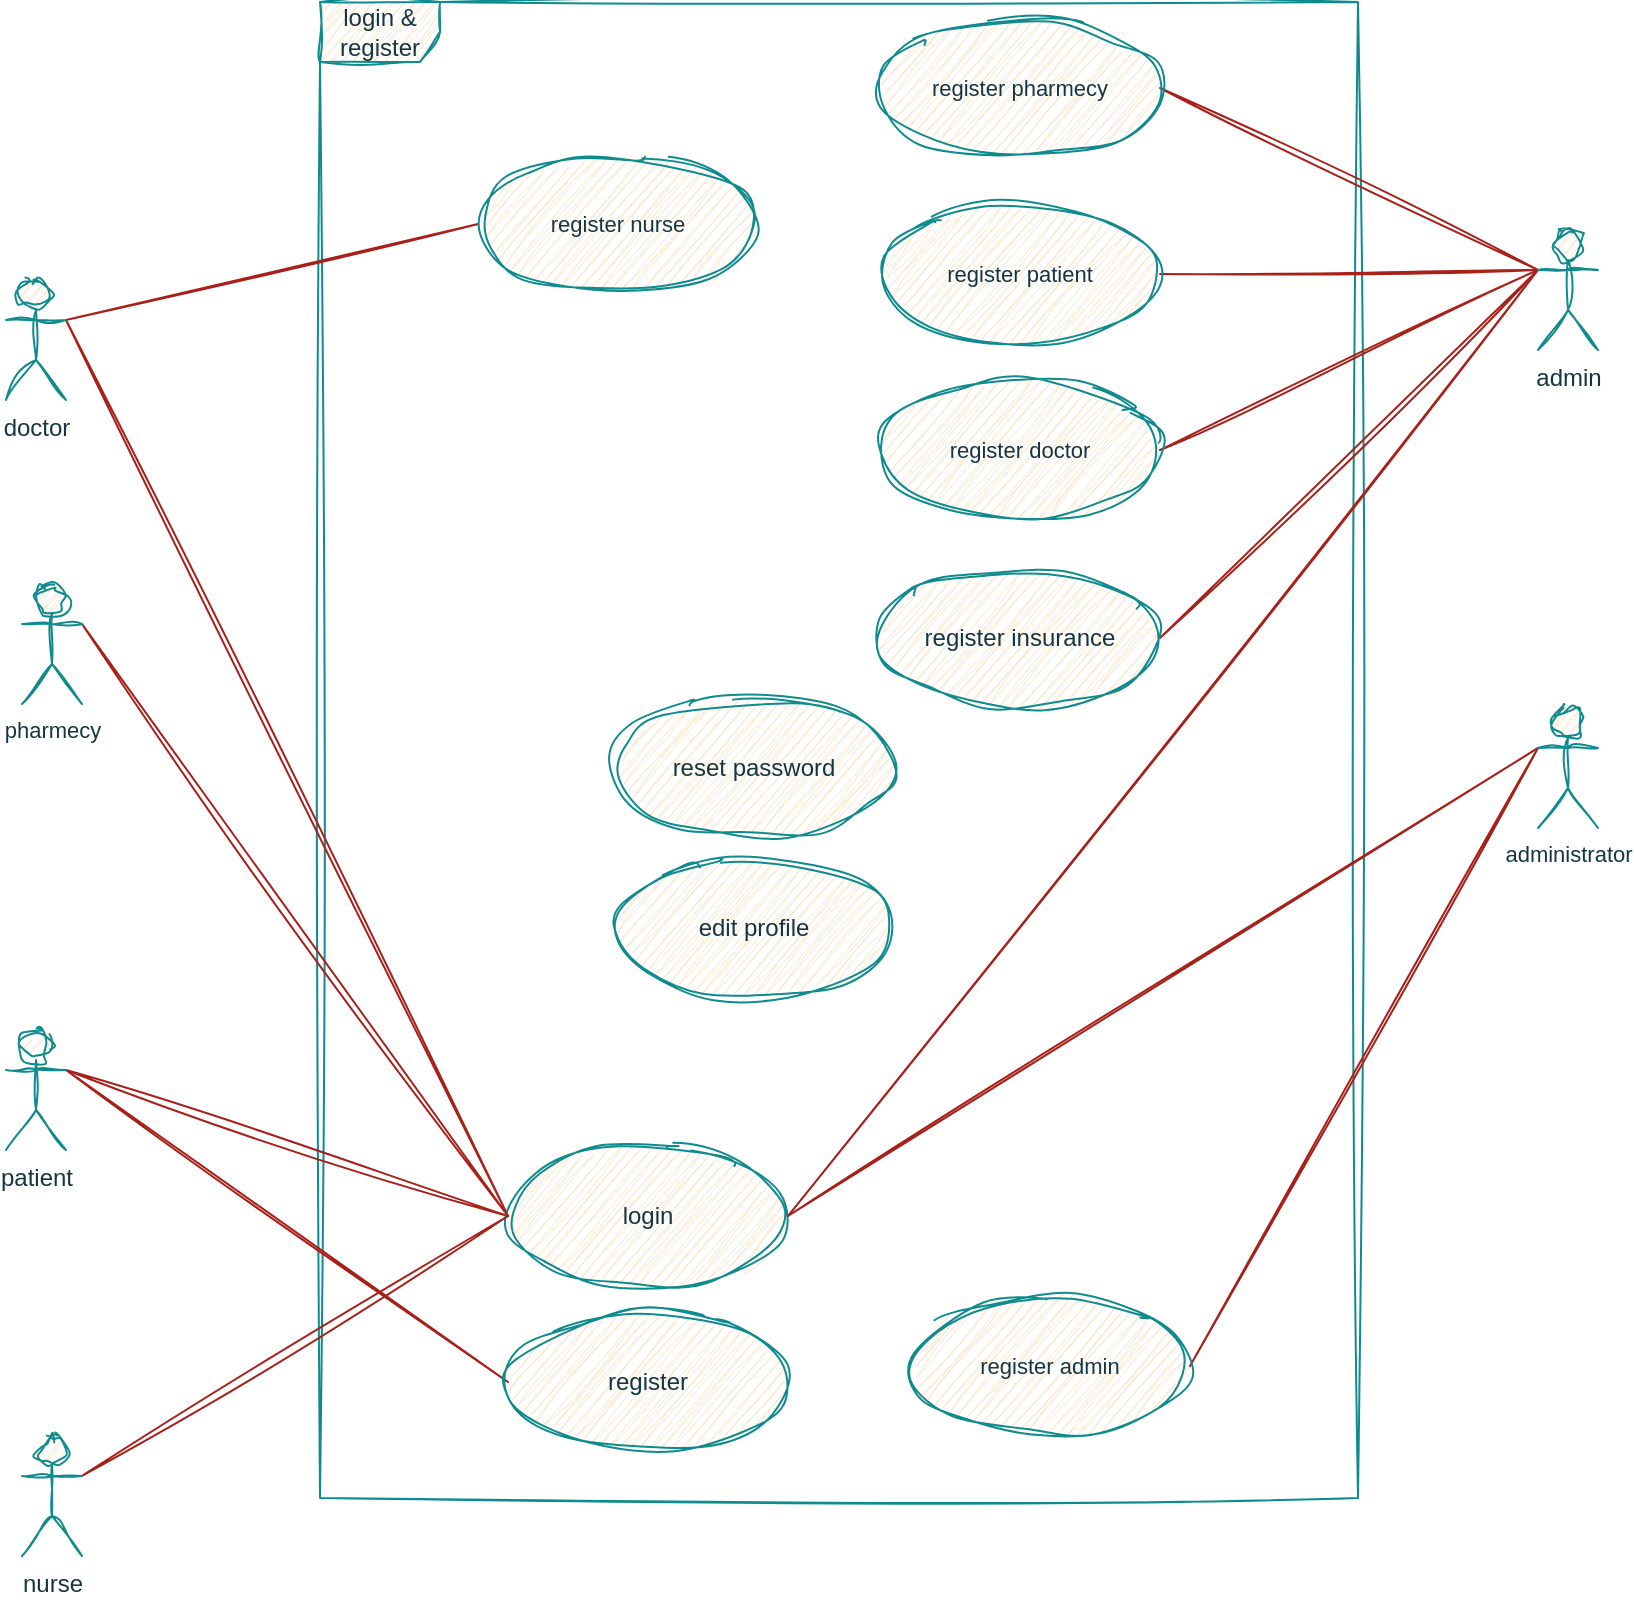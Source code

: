 <mxfile version="27.0.2">
  <diagram name="Page-1" id="A3ksgPkzCVJpPuWKnO4q">
    <mxGraphModel dx="1186" dy="750" grid="0" gridSize="10" guides="1" tooltips="1" connect="1" arrows="1" fold="1" page="1" pageScale="1" pageWidth="850" pageHeight="1100" math="0" shadow="0">
      <root>
        <mxCell id="0" />
        <mxCell id="1" parent="0" />
        <mxCell id="mt5dM_ia1XG6Ns7oPwQv-1" value="login &amp;amp; register" style="shape=umlFrame;whiteSpace=wrap;html=1;pointerEvents=0;labelBackgroundColor=none;fillColor=#FAE5C7;strokeColor=#0F8B8D;fontColor=#143642;sketch=1;curveFitting=1;jiggle=2;" parent="1" vertex="1">
          <mxGeometry x="188" y="109" width="519" height="748" as="geometry" />
        </mxCell>
        <mxCell id="mt5dM_ia1XG6Ns7oPwQv-11" style="shape=connector;rounded=0;orthogonalLoop=1;jettySize=auto;html=1;exitX=1;exitY=0.333;exitDx=0;exitDy=0;exitPerimeter=0;entryX=0;entryY=0.5;entryDx=0;entryDy=0;strokeColor=#A8201A;align=center;verticalAlign=middle;fontFamily=Helvetica;fontSize=11;fontColor=default;labelBackgroundColor=none;endArrow=none;startFill=0;sketch=1;curveFitting=1;jiggle=2;" parent="1" source="mt5dM_ia1XG6Ns7oPwQv-2" target="mt5dM_ia1XG6Ns7oPwQv-7" edge="1">
          <mxGeometry relative="1" as="geometry" />
        </mxCell>
        <mxCell id="mt5dM_ia1XG6Ns7oPwQv-13" style="shape=connector;rounded=0;orthogonalLoop=1;jettySize=auto;html=1;exitX=1;exitY=0.333;exitDx=0;exitDy=0;exitPerimeter=0;entryX=0;entryY=0.5;entryDx=0;entryDy=0;strokeColor=#A8201A;align=center;verticalAlign=middle;fontFamily=Helvetica;fontSize=11;fontColor=default;labelBackgroundColor=none;endArrow=none;startFill=0;sketch=1;curveFitting=1;jiggle=2;" parent="1" source="mt5dM_ia1XG6Ns7oPwQv-2" target="mt5dM_ia1XG6Ns7oPwQv-9" edge="1">
          <mxGeometry relative="1" as="geometry" />
        </mxCell>
        <mxCell id="mt5dM_ia1XG6Ns7oPwQv-2" value="patient" style="shape=umlActor;verticalLabelPosition=bottom;verticalAlign=top;html=1;labelBackgroundColor=none;fillColor=#FAE5C7;strokeColor=#0F8B8D;fontColor=#143642;sketch=1;curveFitting=1;jiggle=2;" parent="1" vertex="1">
          <mxGeometry x="31" y="623" width="30" height="60" as="geometry" />
        </mxCell>
        <mxCell id="mt5dM_ia1XG6Ns7oPwQv-16" style="shape=connector;rounded=0;orthogonalLoop=1;jettySize=auto;html=1;exitX=1;exitY=0.333;exitDx=0;exitDy=0;exitPerimeter=0;entryX=0;entryY=0.5;entryDx=0;entryDy=0;strokeColor=#A8201A;align=center;verticalAlign=middle;fontFamily=Helvetica;fontSize=11;fontColor=default;labelBackgroundColor=none;endArrow=none;startFill=0;sketch=1;curveFitting=1;jiggle=2;" parent="1" source="mt5dM_ia1XG6Ns7oPwQv-4" target="mt5dM_ia1XG6Ns7oPwQv-7" edge="1">
          <mxGeometry relative="1" as="geometry" />
        </mxCell>
        <mxCell id="NRJU-3sT91BjnyBv4Qw--4" style="edgeStyle=none;shape=connector;rounded=0;orthogonalLoop=1;jettySize=auto;html=1;exitX=1;exitY=0.333;exitDx=0;exitDy=0;exitPerimeter=0;entryX=0;entryY=0.5;entryDx=0;entryDy=0;strokeColor=#A8201A;align=center;verticalAlign=middle;fontFamily=Helvetica;fontSize=11;fontColor=default;labelBackgroundColor=none;startFill=0;endArrow=none;sketch=1;curveFitting=1;jiggle=2;" parent="1" source="mt5dM_ia1XG6Ns7oPwQv-4" target="NRJU-3sT91BjnyBv4Qw--3" edge="1">
          <mxGeometry relative="1" as="geometry" />
        </mxCell>
        <mxCell id="mt5dM_ia1XG6Ns7oPwQv-4" value="doctor" style="shape=umlActor;verticalLabelPosition=bottom;verticalAlign=top;html=1;labelBackgroundColor=none;fillColor=#FAE5C7;strokeColor=#0F8B8D;fontColor=#143642;sketch=1;curveFitting=1;jiggle=2;" parent="1" vertex="1">
          <mxGeometry x="31" y="248" width="30" height="60" as="geometry" />
        </mxCell>
        <mxCell id="mt5dM_ia1XG6Ns7oPwQv-25" style="shape=connector;rounded=0;orthogonalLoop=1;jettySize=auto;html=1;exitX=0;exitY=0.333;exitDx=0;exitDy=0;exitPerimeter=0;entryX=1;entryY=0.5;entryDx=0;entryDy=0;strokeColor=#A8201A;align=center;verticalAlign=middle;fontFamily=Helvetica;fontSize=11;fontColor=default;labelBackgroundColor=none;startFill=0;endArrow=none;sketch=1;curveFitting=1;jiggle=2;" parent="1" source="mt5dM_ia1XG6Ns7oPwQv-5" target="mt5dM_ia1XG6Ns7oPwQv-7" edge="1">
          <mxGeometry relative="1" as="geometry" />
        </mxCell>
        <mxCell id="mt5dM_ia1XG6Ns7oPwQv-29" style="edgeStyle=none;shape=connector;rounded=0;orthogonalLoop=1;jettySize=auto;html=1;exitX=0;exitY=0.333;exitDx=0;exitDy=0;exitPerimeter=0;entryX=1;entryY=0.5;entryDx=0;entryDy=0;strokeColor=#A8201A;align=center;verticalAlign=middle;fontFamily=Helvetica;fontSize=11;fontColor=default;labelBackgroundColor=none;startFill=0;endArrow=none;sketch=1;curveFitting=1;jiggle=2;" parent="1" source="mt5dM_ia1XG6Ns7oPwQv-5" target="mt5dM_ia1XG6Ns7oPwQv-20" edge="1">
          <mxGeometry relative="1" as="geometry" />
        </mxCell>
        <mxCell id="mt5dM_ia1XG6Ns7oPwQv-30" style="edgeStyle=none;shape=connector;rounded=0;orthogonalLoop=1;jettySize=auto;html=1;exitX=0;exitY=0.333;exitDx=0;exitDy=0;exitPerimeter=0;entryX=1;entryY=0.5;entryDx=0;entryDy=0;strokeColor=#A8201A;align=center;verticalAlign=middle;fontFamily=Helvetica;fontSize=11;fontColor=default;labelBackgroundColor=none;startFill=0;endArrow=none;sketch=1;curveFitting=1;jiggle=2;" parent="1" source="mt5dM_ia1XG6Ns7oPwQv-5" target="mt5dM_ia1XG6Ns7oPwQv-19" edge="1">
          <mxGeometry relative="1" as="geometry" />
        </mxCell>
        <mxCell id="NRJU-3sT91BjnyBv4Qw--9" style="edgeStyle=none;shape=connector;rounded=0;orthogonalLoop=1;jettySize=auto;html=1;exitX=0;exitY=0.333;exitDx=0;exitDy=0;exitPerimeter=0;entryX=1;entryY=0.5;entryDx=0;entryDy=0;strokeColor=#A8201A;align=center;verticalAlign=middle;fontFamily=Helvetica;fontSize=11;fontColor=default;labelBackgroundColor=none;startFill=0;endArrow=none;sketch=1;curveFitting=1;jiggle=2;" parent="1" source="mt5dM_ia1XG6Ns7oPwQv-5" target="NRJU-3sT91BjnyBv4Qw--8" edge="1">
          <mxGeometry relative="1" as="geometry" />
        </mxCell>
        <mxCell id="lealPOlHKsejdM7l6yrA-2" style="rounded=0;orthogonalLoop=1;jettySize=auto;html=1;exitX=0;exitY=0.333;exitDx=0;exitDy=0;exitPerimeter=0;entryX=1;entryY=0.5;entryDx=0;entryDy=0;endArrow=none;startFill=0;labelBackgroundColor=none;strokeColor=#A8201A;fontColor=default;sketch=1;curveFitting=1;jiggle=2;" parent="1" source="mt5dM_ia1XG6Ns7oPwQv-5" target="lealPOlHKsejdM7l6yrA-1" edge="1">
          <mxGeometry relative="1" as="geometry" />
        </mxCell>
        <mxCell id="mt5dM_ia1XG6Ns7oPwQv-5" value="admin" style="shape=umlActor;verticalLabelPosition=bottom;verticalAlign=top;html=1;labelBackgroundColor=none;fillColor=#FAE5C7;strokeColor=#0F8B8D;fontColor=#143642;sketch=1;curveFitting=1;jiggle=2;" parent="1" vertex="1">
          <mxGeometry x="797" y="223" width="30" height="60" as="geometry" />
        </mxCell>
        <mxCell id="mt5dM_ia1XG6Ns7oPwQv-7" value="login" style="ellipse;whiteSpace=wrap;html=1;labelBackgroundColor=none;fillColor=#FAE5C7;strokeColor=#0F8B8D;fontColor=#143642;sketch=1;curveFitting=1;jiggle=2;" parent="1" vertex="1">
          <mxGeometry x="282" y="681" width="140" height="70" as="geometry" />
        </mxCell>
        <mxCell id="mt5dM_ia1XG6Ns7oPwQv-9" value="register" style="ellipse;whiteSpace=wrap;html=1;labelBackgroundColor=none;fillColor=#FAE5C7;strokeColor=#0F8B8D;fontColor=#143642;sketch=1;curveFitting=1;jiggle=2;" parent="1" vertex="1">
          <mxGeometry x="282" y="764" width="140" height="70" as="geometry" />
        </mxCell>
        <mxCell id="mt5dM_ia1XG6Ns7oPwQv-22" style="shape=connector;rounded=0;orthogonalLoop=1;jettySize=auto;html=1;exitX=0;exitY=0.333;exitDx=0;exitDy=0;exitPerimeter=0;entryX=1;entryY=0.5;entryDx=0;entryDy=0;strokeColor=#A8201A;align=center;verticalAlign=middle;fontFamily=Helvetica;fontSize=11;fontColor=default;labelBackgroundColor=none;startFill=0;endArrow=none;sketch=1;curveFitting=1;jiggle=2;" parent="1" source="mt5dM_ia1XG6Ns7oPwQv-17" target="mt5dM_ia1XG6Ns7oPwQv-7" edge="1">
          <mxGeometry relative="1" as="geometry" />
        </mxCell>
        <mxCell id="mt5dM_ia1XG6Ns7oPwQv-33" style="edgeStyle=none;shape=connector;rounded=0;orthogonalLoop=1;jettySize=auto;html=1;exitX=0;exitY=0.333;exitDx=0;exitDy=0;exitPerimeter=0;entryX=1;entryY=0.5;entryDx=0;entryDy=0;strokeColor=#A8201A;align=center;verticalAlign=middle;fontFamily=Helvetica;fontSize=11;fontColor=default;labelBackgroundColor=none;startFill=0;endArrow=none;sketch=1;curveFitting=1;jiggle=2;" parent="1" source="mt5dM_ia1XG6Ns7oPwQv-17" target="mt5dM_ia1XG6Ns7oPwQv-18" edge="1">
          <mxGeometry relative="1" as="geometry" />
        </mxCell>
        <mxCell id="mt5dM_ia1XG6Ns7oPwQv-17" value="administrator" style="shape=umlActor;verticalLabelPosition=bottom;verticalAlign=top;html=1;fontFamily=Helvetica;fontSize=11;fontColor=#143642;labelBackgroundColor=none;fillColor=#FAE5C7;strokeColor=#0F8B8D;sketch=1;curveFitting=1;jiggle=2;" parent="1" vertex="1">
          <mxGeometry x="797" y="462" width="30" height="60" as="geometry" />
        </mxCell>
        <mxCell id="mt5dM_ia1XG6Ns7oPwQv-18" value="register admin" style="ellipse;whiteSpace=wrap;html=1;fontFamily=Helvetica;fontSize=11;fontColor=#143642;labelBackgroundColor=none;fillColor=#FAE5C7;strokeColor=#0F8B8D;sketch=1;curveFitting=1;jiggle=2;" parent="1" vertex="1">
          <mxGeometry x="483" y="756" width="140" height="70" as="geometry" />
        </mxCell>
        <mxCell id="mt5dM_ia1XG6Ns7oPwQv-19" value="register doctor" style="ellipse;whiteSpace=wrap;html=1;fontFamily=Helvetica;fontSize=11;fontColor=#143642;labelBackgroundColor=none;fillColor=#FAE5C7;strokeColor=#0F8B8D;sketch=1;curveFitting=1;jiggle=2;" parent="1" vertex="1">
          <mxGeometry x="468" y="298" width="140" height="70" as="geometry" />
        </mxCell>
        <mxCell id="mt5dM_ia1XG6Ns7oPwQv-20" value="register patient" style="ellipse;whiteSpace=wrap;html=1;fontFamily=Helvetica;fontSize=11;fontColor=#143642;labelBackgroundColor=none;fillColor=#FAE5C7;strokeColor=#0F8B8D;sketch=1;curveFitting=1;jiggle=2;" parent="1" vertex="1">
          <mxGeometry x="468" y="210" width="140" height="70" as="geometry" />
        </mxCell>
        <mxCell id="NRJU-3sT91BjnyBv4Qw--2" style="rounded=0;orthogonalLoop=1;jettySize=auto;html=1;exitX=1;exitY=0.333;exitDx=0;exitDy=0;exitPerimeter=0;entryX=0;entryY=0.5;entryDx=0;entryDy=0;endArrow=none;startFill=0;labelBackgroundColor=none;strokeColor=#A8201A;fontColor=default;sketch=1;curveFitting=1;jiggle=2;" parent="1" source="NRJU-3sT91BjnyBv4Qw--1" target="mt5dM_ia1XG6Ns7oPwQv-7" edge="1">
          <mxGeometry relative="1" as="geometry" />
        </mxCell>
        <mxCell id="NRJU-3sT91BjnyBv4Qw--1" value="nurse" style="shape=umlActor;verticalLabelPosition=bottom;verticalAlign=top;html=1;outlineConnect=0;labelBackgroundColor=none;fillColor=#FAE5C7;strokeColor=#0F8B8D;fontColor=#143642;sketch=1;curveFitting=1;jiggle=2;" parent="1" vertex="1">
          <mxGeometry x="39" y="826" width="30" height="60" as="geometry" />
        </mxCell>
        <mxCell id="NRJU-3sT91BjnyBv4Qw--3" value="register nurse" style="ellipse;whiteSpace=wrap;html=1;fontFamily=Helvetica;fontSize=11;fontColor=#143642;labelBackgroundColor=none;fillColor=#FAE5C7;strokeColor=#0F8B8D;sketch=1;curveFitting=1;jiggle=2;" parent="1" vertex="1">
          <mxGeometry x="267" y="185" width="140" height="70" as="geometry" />
        </mxCell>
        <mxCell id="NRJU-3sT91BjnyBv4Qw--7" style="edgeStyle=none;shape=connector;rounded=0;orthogonalLoop=1;jettySize=auto;html=1;exitX=1;exitY=0.333;exitDx=0;exitDy=0;exitPerimeter=0;entryX=0;entryY=0.5;entryDx=0;entryDy=0;strokeColor=#A8201A;align=center;verticalAlign=middle;fontFamily=Helvetica;fontSize=11;fontColor=default;labelBackgroundColor=none;startFill=0;endArrow=none;sketch=1;curveFitting=1;jiggle=2;" parent="1" source="NRJU-3sT91BjnyBv4Qw--5" target="mt5dM_ia1XG6Ns7oPwQv-7" edge="1">
          <mxGeometry relative="1" as="geometry" />
        </mxCell>
        <mxCell id="NRJU-3sT91BjnyBv4Qw--5" value="pharmecy" style="shape=umlActor;verticalLabelPosition=bottom;verticalAlign=top;html=1;outlineConnect=0;fontFamily=Helvetica;fontSize=11;fontColor=#143642;labelBackgroundColor=none;fillColor=#FAE5C7;strokeColor=#0F8B8D;sketch=1;curveFitting=1;jiggle=2;" parent="1" vertex="1">
          <mxGeometry x="39" y="400" width="30" height="60" as="geometry" />
        </mxCell>
        <mxCell id="NRJU-3sT91BjnyBv4Qw--8" value="register pharmecy" style="ellipse;whiteSpace=wrap;html=1;fontFamily=Helvetica;fontSize=11;fontColor=#143642;labelBackgroundColor=none;fillColor=#FAE5C7;strokeColor=#0F8B8D;sketch=1;curveFitting=1;jiggle=2;" parent="1" vertex="1">
          <mxGeometry x="468" y="117" width="140" height="70" as="geometry" />
        </mxCell>
        <mxCell id="lealPOlHKsejdM7l6yrA-1" value="register insurance" style="ellipse;whiteSpace=wrap;html=1;labelBackgroundColor=none;fillColor=#FAE5C7;strokeColor=#0F8B8D;fontColor=#143642;sketch=1;curveFitting=1;jiggle=2;" parent="1" vertex="1">
          <mxGeometry x="468" y="392" width="140" height="70" as="geometry" />
        </mxCell>
        <mxCell id="lealPOlHKsejdM7l6yrA-3" value="reset password" style="ellipse;whiteSpace=wrap;html=1;strokeColor=#0F8B8D;fontColor=#143642;fillColor=#FAE5C7;sketch=1;curveFitting=1;jiggle=2;" parent="1" vertex="1">
          <mxGeometry x="335" y="457" width="140" height="70" as="geometry" />
        </mxCell>
        <mxCell id="lealPOlHKsejdM7l6yrA-4" value="edit profile" style="ellipse;whiteSpace=wrap;html=1;strokeColor=#0F8B8D;fontColor=#143642;fillColor=#FAE5C7;sketch=1;curveFitting=1;jiggle=2;" parent="1" vertex="1">
          <mxGeometry x="335" y="537" width="140" height="70" as="geometry" />
        </mxCell>
      </root>
    </mxGraphModel>
  </diagram>
</mxfile>

